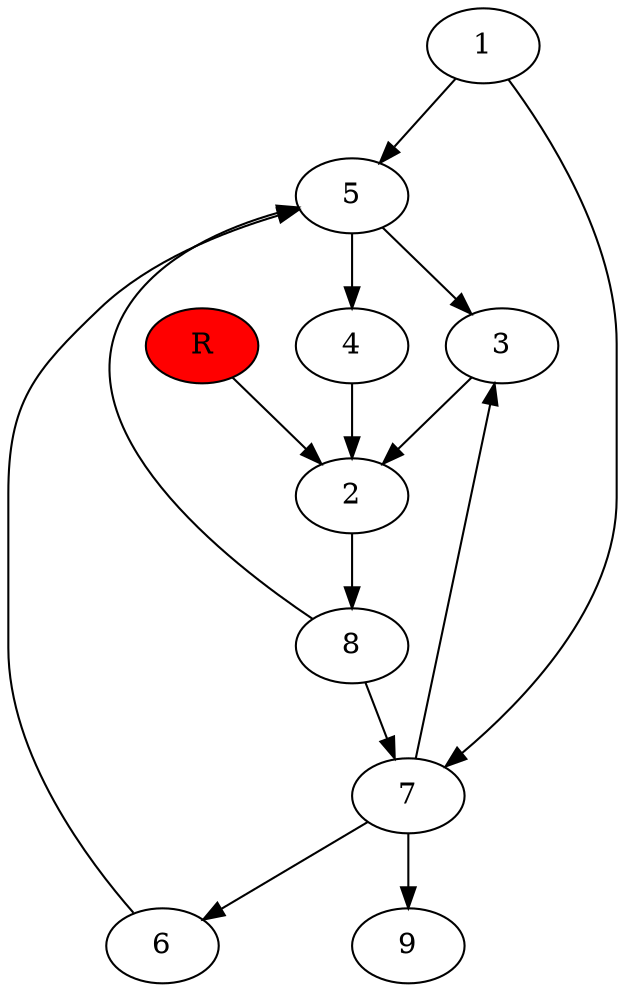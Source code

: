 digraph prb80450 {
	1
	2
	3
	4
	5
	6
	7
	8
	R [fillcolor="#ff0000" style=filled]
	1 -> 5
	1 -> 7
	2 -> 8
	3 -> 2
	4 -> 2
	5 -> 3
	5 -> 4
	6 -> 5
	7 -> 3
	7 -> 6
	7 -> 9
	8 -> 5
	8 -> 7
	R -> 2
}
